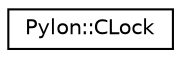 digraph "Graphical Class Hierarchy"
{
  edge [fontname="Helvetica",fontsize="10",labelfontname="Helvetica",labelfontsize="10"];
  node [fontname="Helvetica",fontsize="10",shape=record];
  rankdir="LR";
  Node1 [label="Pylon::CLock",height=0.2,width=0.4,color="black", fillcolor="white", style="filled",URL="$class_pylon_1_1_c_lock.html",tooltip="A simple recursive lock class. "];
}
